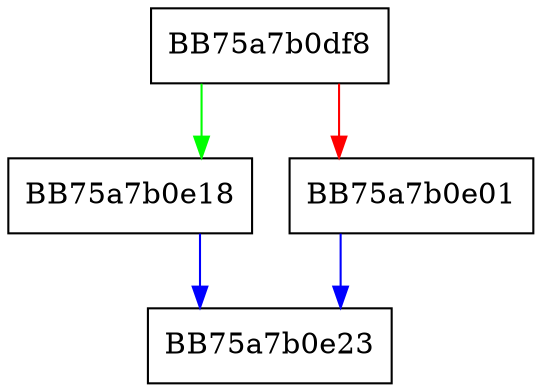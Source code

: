 digraph _get_fmode {
  node [shape="box"];
  graph [splines=ortho];
  BB75a7b0df8 -> BB75a7b0e18 [color="green"];
  BB75a7b0df8 -> BB75a7b0e01 [color="red"];
  BB75a7b0e01 -> BB75a7b0e23 [color="blue"];
  BB75a7b0e18 -> BB75a7b0e23 [color="blue"];
}